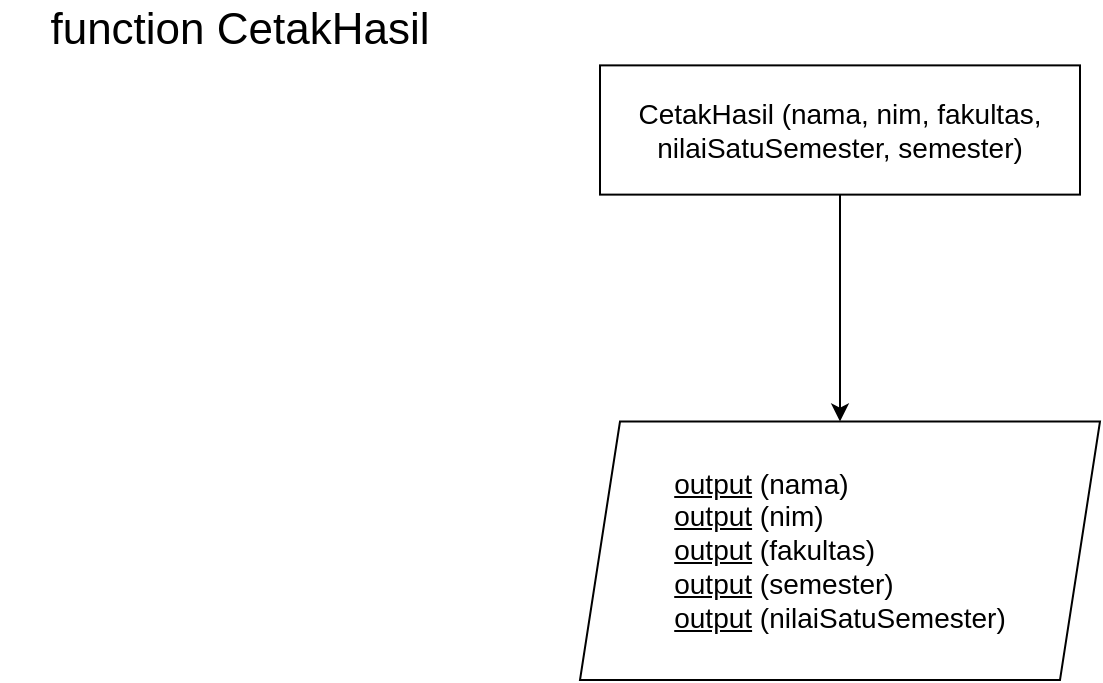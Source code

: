 <mxfile version="20.5.1" type="github">
  <diagram id="aeBlYLx63qy2-iwcC33v" name="Page-1">
    <mxGraphModel dx="1483" dy="781" grid="1" gridSize="10" guides="1" tooltips="1" connect="1" arrows="1" fold="1" page="1" pageScale="1" pageWidth="850" pageHeight="1100" math="0" shadow="0">
      <root>
        <mxCell id="0" />
        <mxCell id="1" parent="0" />
        <mxCell id="FGvUIvy5IWt59V57QS9W-7" value="" style="edgeStyle=orthogonalEdgeStyle;rounded=0;orthogonalLoop=1;jettySize=auto;html=1;fontSize=22;" edge="1" parent="1" source="FGvUIvy5IWt59V57QS9W-3" target="FGvUIvy5IWt59V57QS9W-6">
          <mxGeometry relative="1" as="geometry" />
        </mxCell>
        <mxCell id="FGvUIvy5IWt59V57QS9W-3" value="&lt;font style=&quot;font-size: 14px;&quot;&gt;CetakHasil (nama, nim, fakultas, nilaiSatuSemester, semester)&lt;/font&gt;" style="rounded=0;whiteSpace=wrap;html=1;" vertex="1" parent="1">
          <mxGeometry x="320" y="82.69" width="240" height="64.62" as="geometry" />
        </mxCell>
        <mxCell id="FGvUIvy5IWt59V57QS9W-4" value="&lt;font style=&quot;font-size: 22px;&quot;&gt;function CetakHasil&lt;/font&gt;" style="text;html=1;strokeColor=none;fillColor=none;align=center;verticalAlign=middle;whiteSpace=wrap;rounded=0;" vertex="1" parent="1">
          <mxGeometry x="20" y="50" width="240" height="30" as="geometry" />
        </mxCell>
        <mxCell id="FGvUIvy5IWt59V57QS9W-6" value="&lt;div style=&quot;text-align: justify; font-size: 14px;&quot;&gt;&lt;span style=&quot;background-color: initial;&quot;&gt;&lt;font style=&quot;font-size: 14px;&quot;&gt;&lt;u&gt;output&lt;/u&gt; (nama)&lt;/font&gt;&lt;/span&gt;&lt;/div&gt;&lt;font style=&quot;font-size: 14px;&quot;&gt;&lt;div style=&quot;text-align: justify;&quot;&gt;&lt;span style=&quot;background-color: initial;&quot;&gt;&lt;u&gt;output&lt;/u&gt; (nim)&lt;/span&gt;&lt;/div&gt;&lt;div style=&quot;text-align: justify;&quot;&gt;&lt;span style=&quot;background-color: initial;&quot;&gt;&lt;u&gt;output&lt;/u&gt; (fakultas)&lt;/span&gt;&lt;/div&gt;&lt;div style=&quot;text-align: justify;&quot;&gt;&lt;span style=&quot;background-color: initial;&quot;&gt;&lt;u&gt;output&lt;/u&gt; (semester)&lt;/span&gt;&lt;/div&gt;&lt;div style=&quot;text-align: justify;&quot;&gt;&lt;span style=&quot;background-color: initial;&quot;&gt;&lt;u&gt;output&lt;/u&gt; (nilaiSatuSemester)&lt;/span&gt;&lt;/div&gt;&lt;/font&gt;" style="shape=parallelogram;perimeter=parallelogramPerimeter;whiteSpace=wrap;html=1;fixedSize=1;rounded=0;align=center;" vertex="1" parent="1">
          <mxGeometry x="310" y="260.76" width="260" height="129.24" as="geometry" />
        </mxCell>
      </root>
    </mxGraphModel>
  </diagram>
</mxfile>
